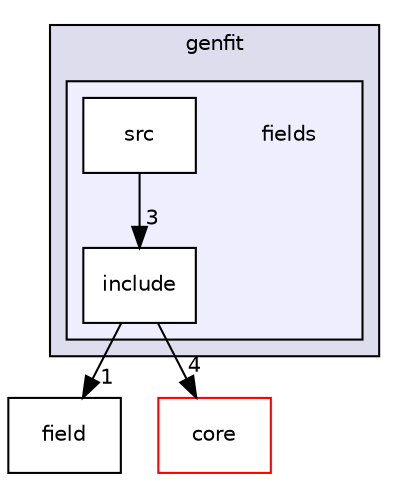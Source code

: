 digraph "genfit/fields" {
  compound=true
  node [ fontsize="10", fontname="Helvetica"];
  edge [ labelfontsize="10", labelfontname="Helvetica"];
  subgraph clusterdir_a1ebdee7ea4e629a53aa4045c16b947a {
    graph [ bgcolor="#ddddee", pencolor="black", label="genfit" fontname="Helvetica", fontsize="10", URL="dir_a1ebdee7ea4e629a53aa4045c16b947a.html"]
  subgraph clusterdir_a4c240e34ae002d1595c9d58fa050d9d {
    graph [ bgcolor="#eeeeff", pencolor="black", label="" URL="dir_a4c240e34ae002d1595c9d58fa050d9d.html"];
    dir_a4c240e34ae002d1595c9d58fa050d9d [shape=plaintext label="fields"];
    dir_cf498f11309c6f80ee486de1e5569bd3 [shape=box label="include" color="black" fillcolor="white" style="filled" URL="dir_cf498f11309c6f80ee486de1e5569bd3.html"];
    dir_0ac3c67f74ab5bd58ac1fab5844b9425 [shape=box label="src" color="black" fillcolor="white" style="filled" URL="dir_0ac3c67f74ab5bd58ac1fab5844b9425.html"];
  }
  }
  dir_b53ddcf3c2f78522bad11056100467d8 [shape=box label="field" URL="dir_b53ddcf3c2f78522bad11056100467d8.html"];
  dir_7a40b7556c10f243ca9453eab1d74876 [shape=box label="core" fillcolor="white" style="filled" color="red" URL="dir_7a40b7556c10f243ca9453eab1d74876.html"];
  dir_0ac3c67f74ab5bd58ac1fab5844b9425->dir_cf498f11309c6f80ee486de1e5569bd3 [headlabel="3", labeldistance=1.5 headhref="dir_000039_000038.html"];
  dir_cf498f11309c6f80ee486de1e5569bd3->dir_b53ddcf3c2f78522bad11056100467d8 [headlabel="1", labeldistance=1.5 headhref="dir_000038_000001.html"];
  dir_cf498f11309c6f80ee486de1e5569bd3->dir_7a40b7556c10f243ca9453eab1d74876 [headlabel="4", labeldistance=1.5 headhref="dir_000038_000029.html"];
}
